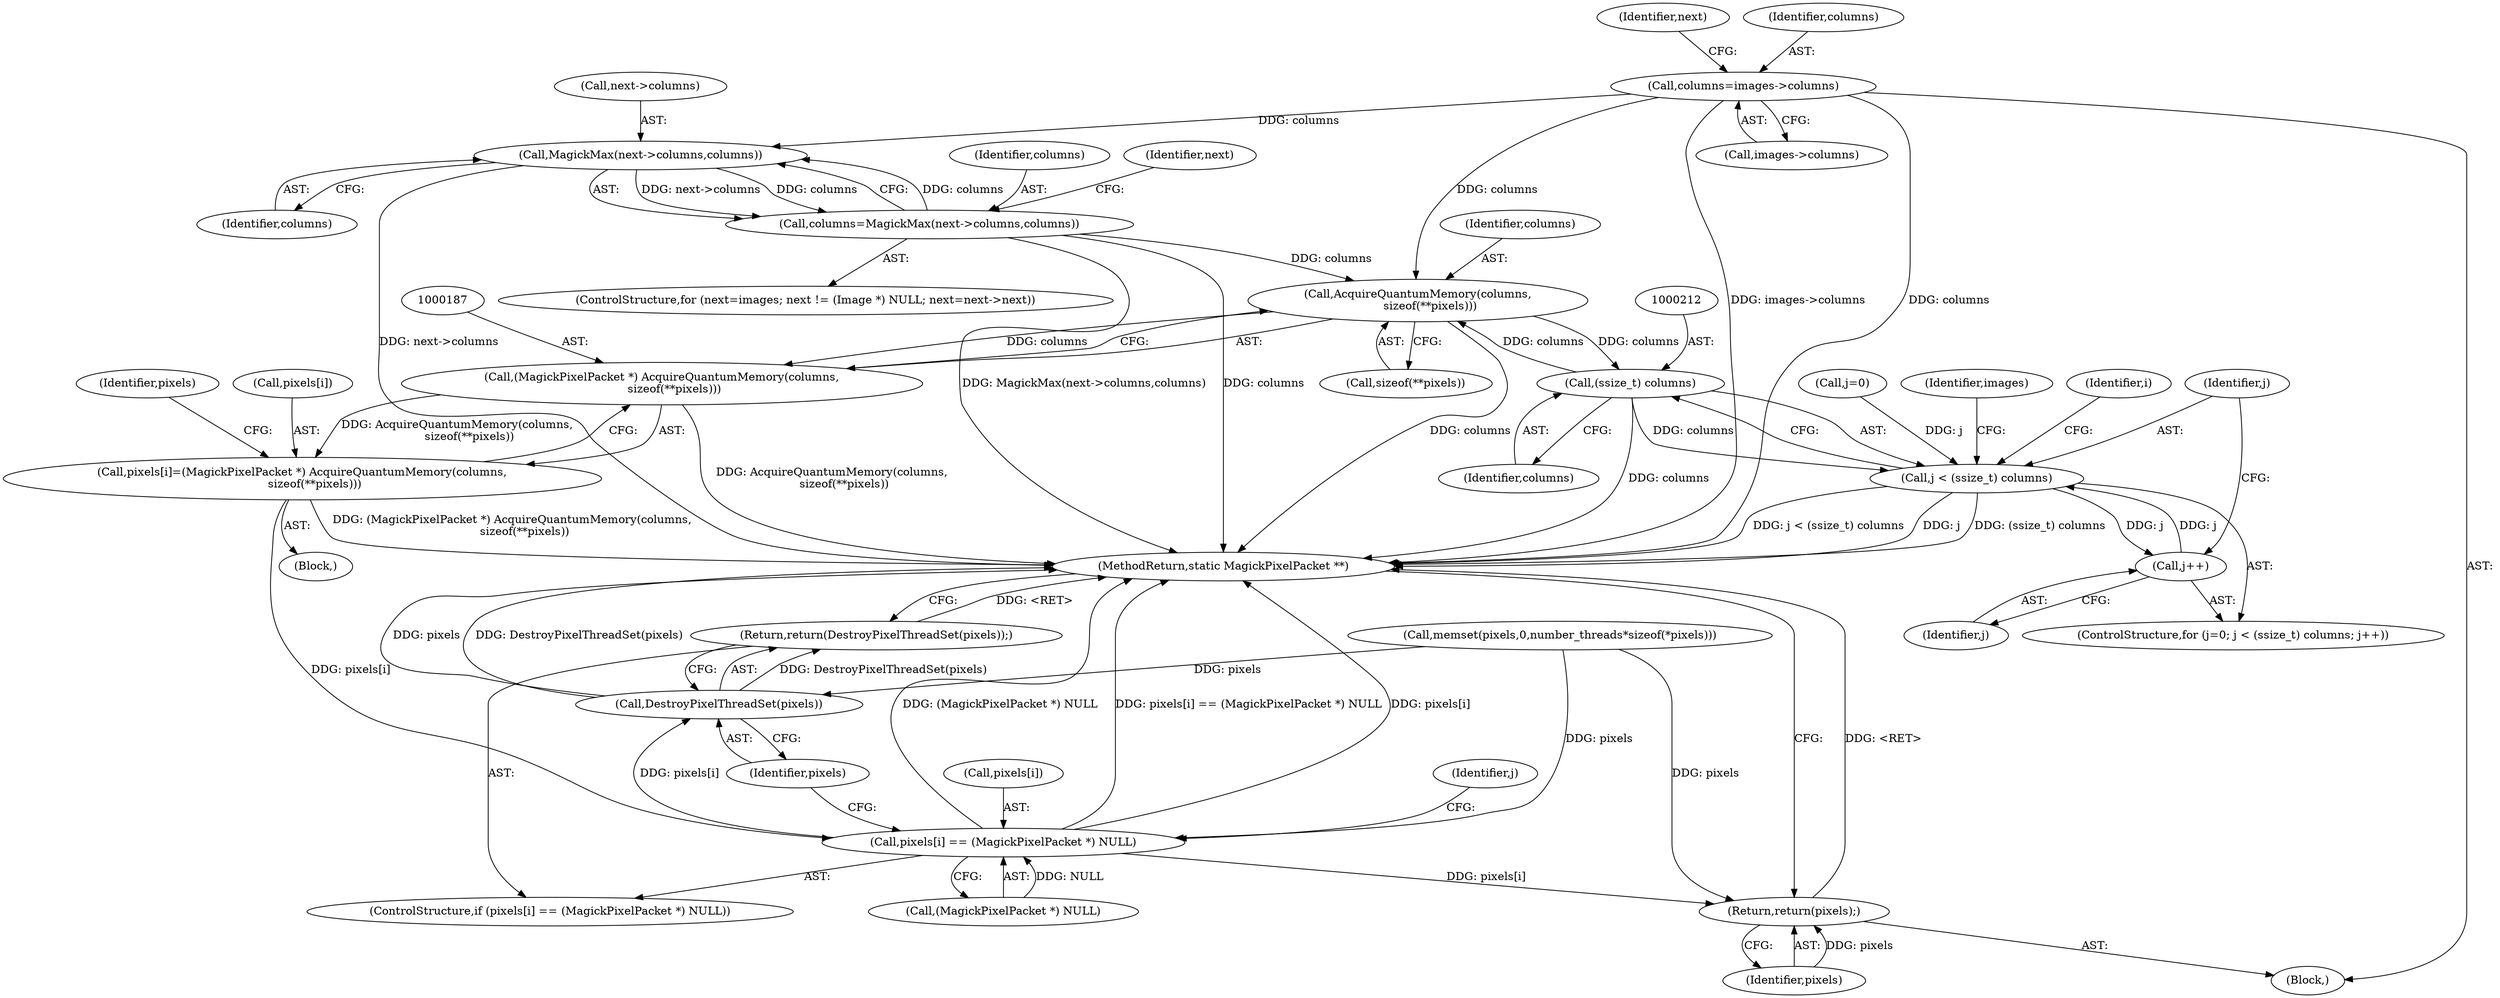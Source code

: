 digraph "0_ImageMagick6_91e58d967a92250439ede038ccfb0913a81e59fe@pointer" {
"1000144" [label="(Call,columns=images->columns)"];
"1000165" [label="(Call,MagickMax(next->columns,columns))"];
"1000163" [label="(Call,columns=MagickMax(next->columns,columns))"];
"1000188" [label="(Call,AcquireQuantumMemory(columns,\n       sizeof(**pixels)))"];
"1000186" [label="(Call,(MagickPixelPacket *) AcquireQuantumMemory(columns,\n       sizeof(**pixels)))"];
"1000182" [label="(Call,pixels[i]=(MagickPixelPacket *) AcquireQuantumMemory(columns,\n       sizeof(**pixels)))"];
"1000195" [label="(Call,pixels[i] == (MagickPixelPacket *) NULL)"];
"1000203" [label="(Call,DestroyPixelThreadSet(pixels))"];
"1000202" [label="(Return,return(DestroyPixelThreadSet(pixels));)"];
"1000224" [label="(Return,return(pixels);)"];
"1000211" [label="(Call,(ssize_t) columns)"];
"1000209" [label="(Call,j < (ssize_t) columns)"];
"1000214" [label="(Call,j++)"];
"1000182" [label="(Call,pixels[i]=(MagickPixelPacket *) AcquireQuantumMemory(columns,\n       sizeof(**pixels)))"];
"1000166" [label="(Call,next->columns)"];
"1000197" [label="(Identifier,pixels)"];
"1000188" [label="(Call,AcquireQuantumMemory(columns,\n       sizeof(**pixels)))"];
"1000196" [label="(Call,pixels[i])"];
"1000224" [label="(Return,return(pixels);)"];
"1000151" [label="(Identifier,next)"];
"1000186" [label="(Call,(MagickPixelPacket *) AcquireQuantumMemory(columns,\n       sizeof(**pixels)))"];
"1000194" [label="(ControlStructure,if (pixels[i] == (MagickPixelPacket *) NULL))"];
"1000215" [label="(Identifier,j)"];
"1000180" [label="(Identifier,i)"];
"1000205" [label="(ControlStructure,for (j=0; j < (ssize_t) columns; j++))"];
"1000225" [label="(Identifier,pixels)"];
"1000206" [label="(Call,j=0)"];
"1000204" [label="(Identifier,pixels)"];
"1000213" [label="(Identifier,columns)"];
"1000210" [label="(Identifier,j)"];
"1000165" [label="(Call,MagickMax(next->columns,columns))"];
"1000189" [label="(Identifier,columns)"];
"1000190" [label="(Call,sizeof(**pixels))"];
"1000164" [label="(Identifier,columns)"];
"1000136" [label="(Call,memset(pixels,0,number_threads*sizeof(*pixels)))"];
"1000214" [label="(Call,j++)"];
"1000169" [label="(Identifier,columns)"];
"1000203" [label="(Call,DestroyPixelThreadSet(pixels))"];
"1000146" [label="(Call,images->columns)"];
"1000211" [label="(Call,(ssize_t) columns)"];
"1000183" [label="(Call,pixels[i])"];
"1000217" [label="(Identifier,images)"];
"1000207" [label="(Identifier,j)"];
"1000159" [label="(Identifier,next)"];
"1000163" [label="(Call,columns=MagickMax(next->columns,columns))"];
"1000102" [label="(Block,)"];
"1000202" [label="(Return,return(DestroyPixelThreadSet(pixels));)"];
"1000149" [label="(ControlStructure,for (next=images; next != (Image *) NULL; next=next->next))"];
"1000195" [label="(Call,pixels[i] == (MagickPixelPacket *) NULL)"];
"1000226" [label="(MethodReturn,static MagickPixelPacket **)"];
"1000145" [label="(Identifier,columns)"];
"1000209" [label="(Call,j < (ssize_t) columns)"];
"1000199" [label="(Call,(MagickPixelPacket *) NULL)"];
"1000181" [label="(Block,)"];
"1000144" [label="(Call,columns=images->columns)"];
"1000144" -> "1000102"  [label="AST: "];
"1000144" -> "1000146"  [label="CFG: "];
"1000145" -> "1000144"  [label="AST: "];
"1000146" -> "1000144"  [label="AST: "];
"1000151" -> "1000144"  [label="CFG: "];
"1000144" -> "1000226"  [label="DDG: columns"];
"1000144" -> "1000226"  [label="DDG: images->columns"];
"1000144" -> "1000165"  [label="DDG: columns"];
"1000144" -> "1000188"  [label="DDG: columns"];
"1000165" -> "1000163"  [label="AST: "];
"1000165" -> "1000169"  [label="CFG: "];
"1000166" -> "1000165"  [label="AST: "];
"1000169" -> "1000165"  [label="AST: "];
"1000163" -> "1000165"  [label="CFG: "];
"1000165" -> "1000226"  [label="DDG: next->columns"];
"1000165" -> "1000163"  [label="DDG: next->columns"];
"1000165" -> "1000163"  [label="DDG: columns"];
"1000163" -> "1000165"  [label="DDG: columns"];
"1000163" -> "1000149"  [label="AST: "];
"1000164" -> "1000163"  [label="AST: "];
"1000159" -> "1000163"  [label="CFG: "];
"1000163" -> "1000226"  [label="DDG: columns"];
"1000163" -> "1000226"  [label="DDG: MagickMax(next->columns,columns)"];
"1000163" -> "1000188"  [label="DDG: columns"];
"1000188" -> "1000186"  [label="AST: "];
"1000188" -> "1000190"  [label="CFG: "];
"1000189" -> "1000188"  [label="AST: "];
"1000190" -> "1000188"  [label="AST: "];
"1000186" -> "1000188"  [label="CFG: "];
"1000188" -> "1000226"  [label="DDG: columns"];
"1000188" -> "1000186"  [label="DDG: columns"];
"1000211" -> "1000188"  [label="DDG: columns"];
"1000188" -> "1000211"  [label="DDG: columns"];
"1000186" -> "1000182"  [label="AST: "];
"1000187" -> "1000186"  [label="AST: "];
"1000182" -> "1000186"  [label="CFG: "];
"1000186" -> "1000226"  [label="DDG: AcquireQuantumMemory(columns,\n       sizeof(**pixels))"];
"1000186" -> "1000182"  [label="DDG: AcquireQuantumMemory(columns,\n       sizeof(**pixels))"];
"1000182" -> "1000181"  [label="AST: "];
"1000183" -> "1000182"  [label="AST: "];
"1000197" -> "1000182"  [label="CFG: "];
"1000182" -> "1000226"  [label="DDG: (MagickPixelPacket *) AcquireQuantumMemory(columns,\n       sizeof(**pixels))"];
"1000182" -> "1000195"  [label="DDG: pixels[i]"];
"1000195" -> "1000194"  [label="AST: "];
"1000195" -> "1000199"  [label="CFG: "];
"1000196" -> "1000195"  [label="AST: "];
"1000199" -> "1000195"  [label="AST: "];
"1000204" -> "1000195"  [label="CFG: "];
"1000207" -> "1000195"  [label="CFG: "];
"1000195" -> "1000226"  [label="DDG: (MagickPixelPacket *) NULL"];
"1000195" -> "1000226"  [label="DDG: pixels[i] == (MagickPixelPacket *) NULL"];
"1000195" -> "1000226"  [label="DDG: pixels[i]"];
"1000136" -> "1000195"  [label="DDG: pixels"];
"1000199" -> "1000195"  [label="DDG: NULL"];
"1000195" -> "1000203"  [label="DDG: pixels[i]"];
"1000195" -> "1000224"  [label="DDG: pixels[i]"];
"1000203" -> "1000202"  [label="AST: "];
"1000203" -> "1000204"  [label="CFG: "];
"1000204" -> "1000203"  [label="AST: "];
"1000202" -> "1000203"  [label="CFG: "];
"1000203" -> "1000226"  [label="DDG: DestroyPixelThreadSet(pixels)"];
"1000203" -> "1000226"  [label="DDG: pixels"];
"1000203" -> "1000202"  [label="DDG: DestroyPixelThreadSet(pixels)"];
"1000136" -> "1000203"  [label="DDG: pixels"];
"1000202" -> "1000194"  [label="AST: "];
"1000226" -> "1000202"  [label="CFG: "];
"1000202" -> "1000226"  [label="DDG: <RET>"];
"1000224" -> "1000102"  [label="AST: "];
"1000224" -> "1000225"  [label="CFG: "];
"1000225" -> "1000224"  [label="AST: "];
"1000226" -> "1000224"  [label="CFG: "];
"1000224" -> "1000226"  [label="DDG: <RET>"];
"1000225" -> "1000224"  [label="DDG: pixels"];
"1000136" -> "1000224"  [label="DDG: pixels"];
"1000211" -> "1000209"  [label="AST: "];
"1000211" -> "1000213"  [label="CFG: "];
"1000212" -> "1000211"  [label="AST: "];
"1000213" -> "1000211"  [label="AST: "];
"1000209" -> "1000211"  [label="CFG: "];
"1000211" -> "1000226"  [label="DDG: columns"];
"1000211" -> "1000209"  [label="DDG: columns"];
"1000209" -> "1000205"  [label="AST: "];
"1000210" -> "1000209"  [label="AST: "];
"1000217" -> "1000209"  [label="CFG: "];
"1000180" -> "1000209"  [label="CFG: "];
"1000209" -> "1000226"  [label="DDG: j < (ssize_t) columns"];
"1000209" -> "1000226"  [label="DDG: j"];
"1000209" -> "1000226"  [label="DDG: (ssize_t) columns"];
"1000206" -> "1000209"  [label="DDG: j"];
"1000214" -> "1000209"  [label="DDG: j"];
"1000209" -> "1000214"  [label="DDG: j"];
"1000214" -> "1000205"  [label="AST: "];
"1000214" -> "1000215"  [label="CFG: "];
"1000215" -> "1000214"  [label="AST: "];
"1000210" -> "1000214"  [label="CFG: "];
}

